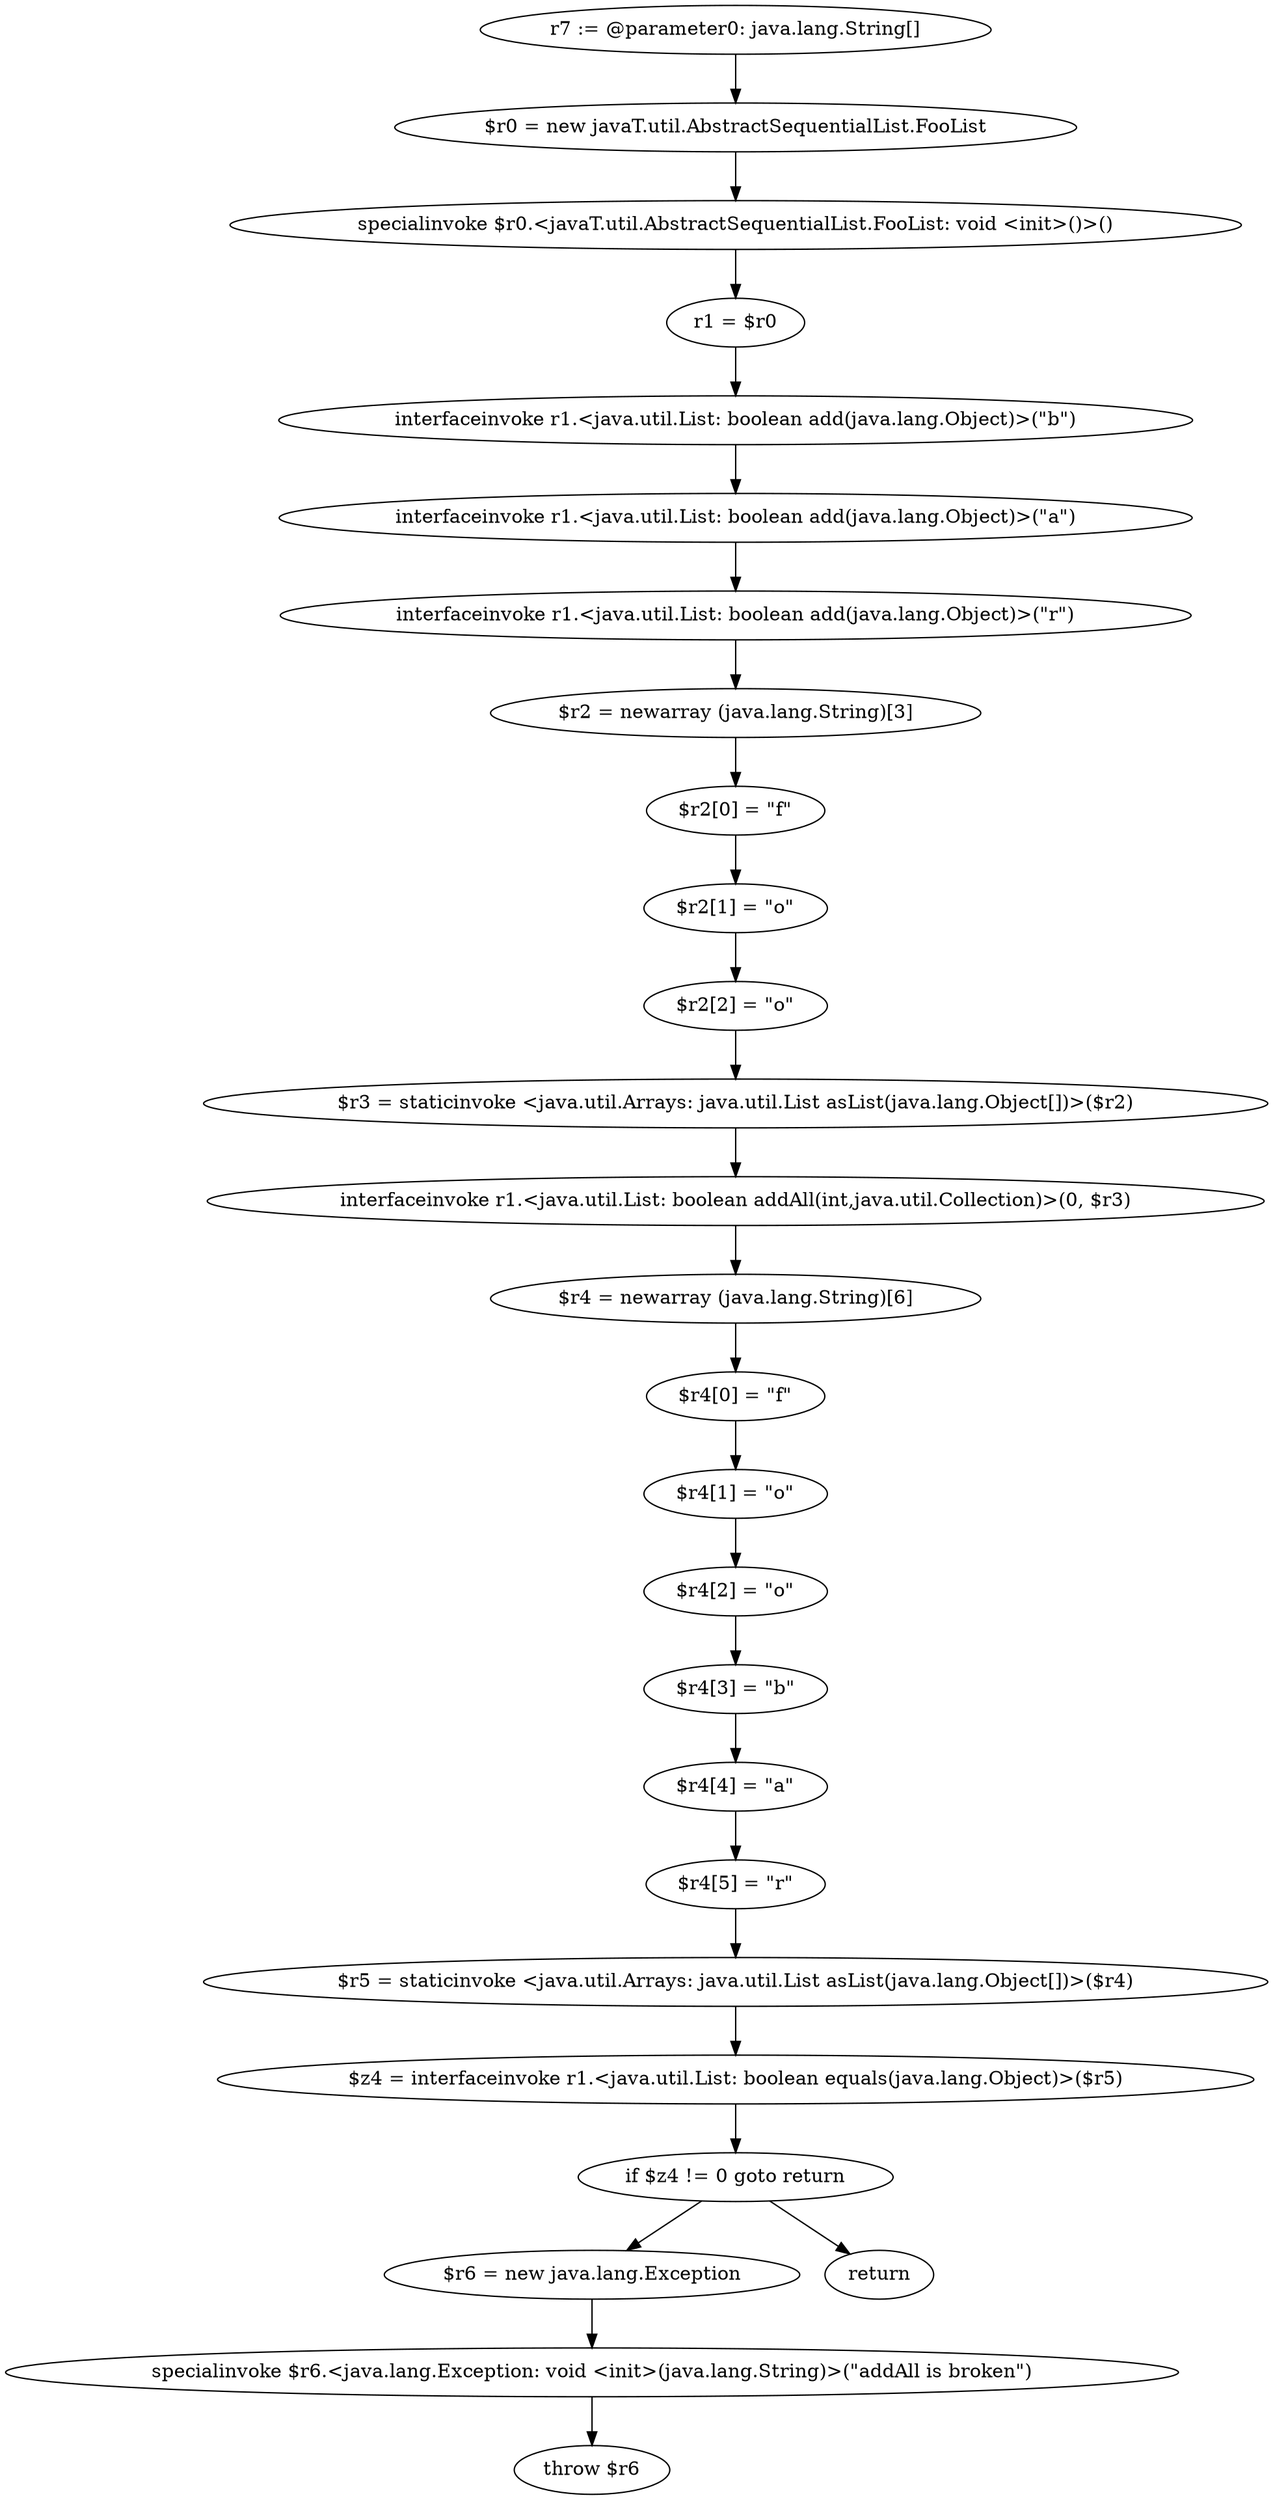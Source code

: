 digraph "unitGraph" {
    "r7 := @parameter0: java.lang.String[]"
    "$r0 = new javaT.util.AbstractSequentialList.FooList"
    "specialinvoke $r0.<javaT.util.AbstractSequentialList.FooList: void <init>()>()"
    "r1 = $r0"
    "interfaceinvoke r1.<java.util.List: boolean add(java.lang.Object)>(\"b\")"
    "interfaceinvoke r1.<java.util.List: boolean add(java.lang.Object)>(\"a\")"
    "interfaceinvoke r1.<java.util.List: boolean add(java.lang.Object)>(\"r\")"
    "$r2 = newarray (java.lang.String)[3]"
    "$r2[0] = \"f\""
    "$r2[1] = \"o\""
    "$r2[2] = \"o\""
    "$r3 = staticinvoke <java.util.Arrays: java.util.List asList(java.lang.Object[])>($r2)"
    "interfaceinvoke r1.<java.util.List: boolean addAll(int,java.util.Collection)>(0, $r3)"
    "$r4 = newarray (java.lang.String)[6]"
    "$r4[0] = \"f\""
    "$r4[1] = \"o\""
    "$r4[2] = \"o\""
    "$r4[3] = \"b\""
    "$r4[4] = \"a\""
    "$r4[5] = \"r\""
    "$r5 = staticinvoke <java.util.Arrays: java.util.List asList(java.lang.Object[])>($r4)"
    "$z4 = interfaceinvoke r1.<java.util.List: boolean equals(java.lang.Object)>($r5)"
    "if $z4 != 0 goto return"
    "$r6 = new java.lang.Exception"
    "specialinvoke $r6.<java.lang.Exception: void <init>(java.lang.String)>(\"addAll is broken\")"
    "throw $r6"
    "return"
    "r7 := @parameter0: java.lang.String[]"->"$r0 = new javaT.util.AbstractSequentialList.FooList";
    "$r0 = new javaT.util.AbstractSequentialList.FooList"->"specialinvoke $r0.<javaT.util.AbstractSequentialList.FooList: void <init>()>()";
    "specialinvoke $r0.<javaT.util.AbstractSequentialList.FooList: void <init>()>()"->"r1 = $r0";
    "r1 = $r0"->"interfaceinvoke r1.<java.util.List: boolean add(java.lang.Object)>(\"b\")";
    "interfaceinvoke r1.<java.util.List: boolean add(java.lang.Object)>(\"b\")"->"interfaceinvoke r1.<java.util.List: boolean add(java.lang.Object)>(\"a\")";
    "interfaceinvoke r1.<java.util.List: boolean add(java.lang.Object)>(\"a\")"->"interfaceinvoke r1.<java.util.List: boolean add(java.lang.Object)>(\"r\")";
    "interfaceinvoke r1.<java.util.List: boolean add(java.lang.Object)>(\"r\")"->"$r2 = newarray (java.lang.String)[3]";
    "$r2 = newarray (java.lang.String)[3]"->"$r2[0] = \"f\"";
    "$r2[0] = \"f\""->"$r2[1] = \"o\"";
    "$r2[1] = \"o\""->"$r2[2] = \"o\"";
    "$r2[2] = \"o\""->"$r3 = staticinvoke <java.util.Arrays: java.util.List asList(java.lang.Object[])>($r2)";
    "$r3 = staticinvoke <java.util.Arrays: java.util.List asList(java.lang.Object[])>($r2)"->"interfaceinvoke r1.<java.util.List: boolean addAll(int,java.util.Collection)>(0, $r3)";
    "interfaceinvoke r1.<java.util.List: boolean addAll(int,java.util.Collection)>(0, $r3)"->"$r4 = newarray (java.lang.String)[6]";
    "$r4 = newarray (java.lang.String)[6]"->"$r4[0] = \"f\"";
    "$r4[0] = \"f\""->"$r4[1] = \"o\"";
    "$r4[1] = \"o\""->"$r4[2] = \"o\"";
    "$r4[2] = \"o\""->"$r4[3] = \"b\"";
    "$r4[3] = \"b\""->"$r4[4] = \"a\"";
    "$r4[4] = \"a\""->"$r4[5] = \"r\"";
    "$r4[5] = \"r\""->"$r5 = staticinvoke <java.util.Arrays: java.util.List asList(java.lang.Object[])>($r4)";
    "$r5 = staticinvoke <java.util.Arrays: java.util.List asList(java.lang.Object[])>($r4)"->"$z4 = interfaceinvoke r1.<java.util.List: boolean equals(java.lang.Object)>($r5)";
    "$z4 = interfaceinvoke r1.<java.util.List: boolean equals(java.lang.Object)>($r5)"->"if $z4 != 0 goto return";
    "if $z4 != 0 goto return"->"$r6 = new java.lang.Exception";
    "if $z4 != 0 goto return"->"return";
    "$r6 = new java.lang.Exception"->"specialinvoke $r6.<java.lang.Exception: void <init>(java.lang.String)>(\"addAll is broken\")";
    "specialinvoke $r6.<java.lang.Exception: void <init>(java.lang.String)>(\"addAll is broken\")"->"throw $r6";
}
